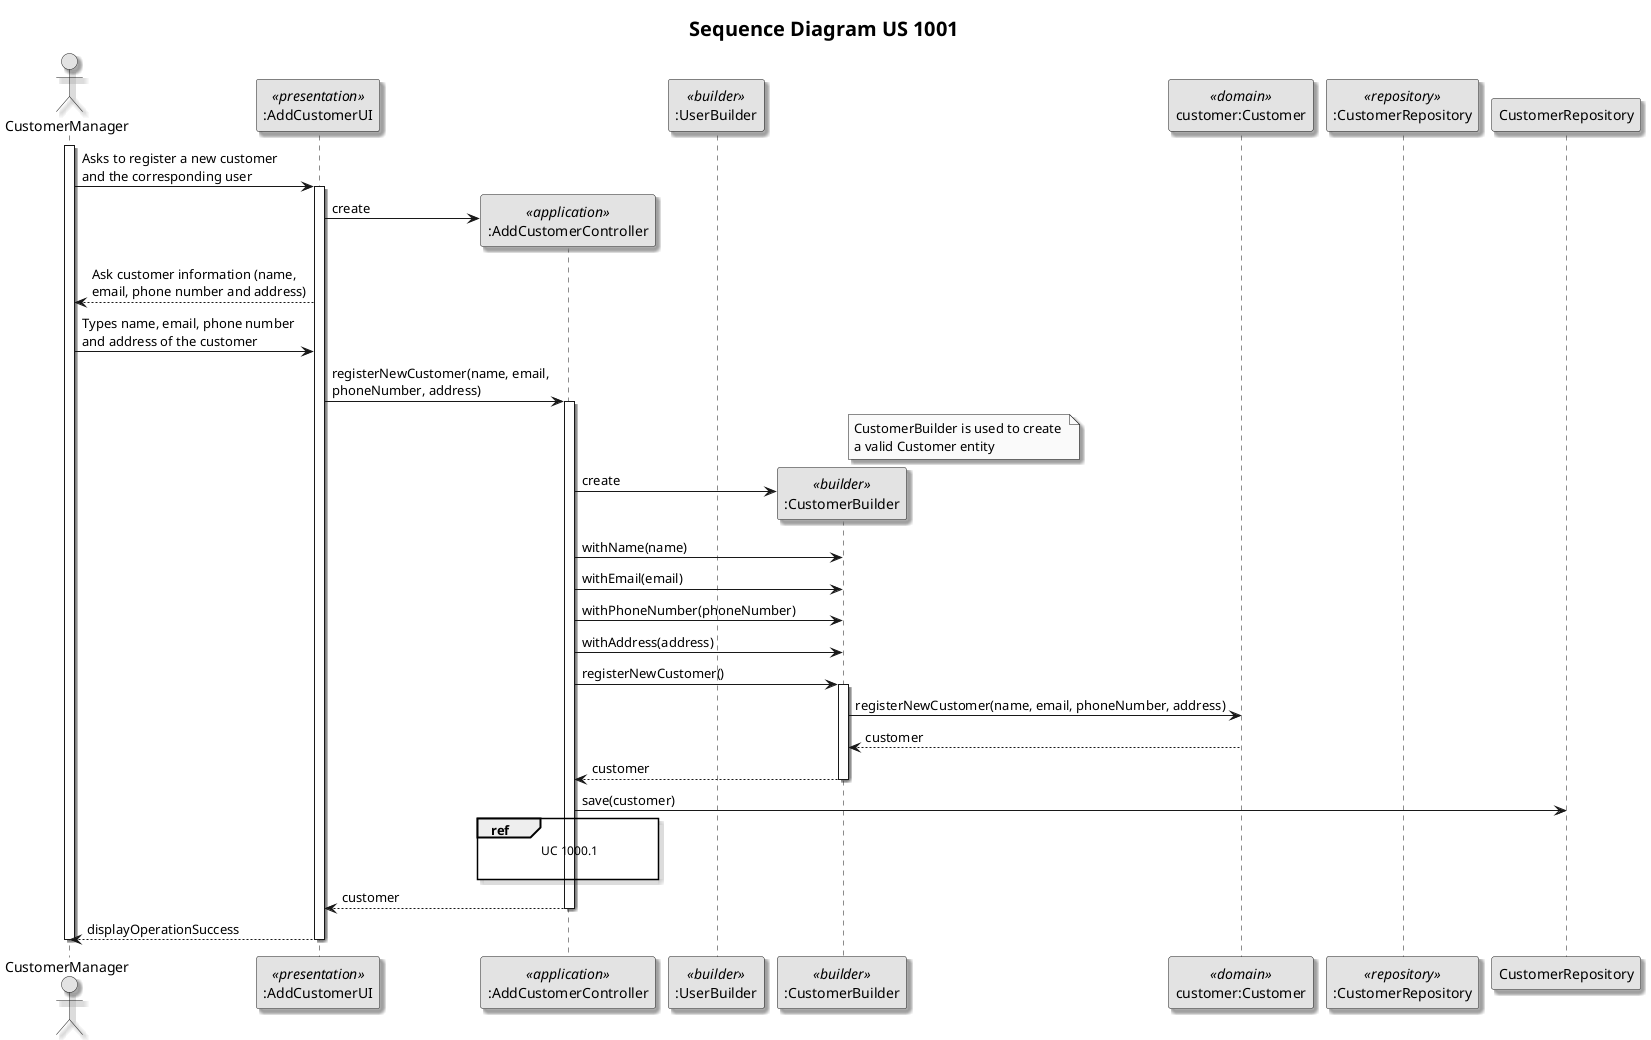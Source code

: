 @startuml

title <size:20>Sequence Diagram US 1001</size>

skinparam monochrome true
skinparam packageStyle rect
skinparam defaultFontName FG Virgil
skinparam shadowing true

actor CustomerManager as Actor
participant ":AddCustomerUI" as UI <<presentation>>
participant ":AddCustomerController" as Controller <<application>>
participant ":UserBuilder" as UserBuilder <<builder>>
participant ":CustomerBuilder" as CustomerBuilder <<builder>>
participant "customer:Customer" as DomainC <<domain>>
participant ":CustomerRepository" <<repository>>

activate Actor
Actor -> UI: Asks to register a new customer \nand the corresponding user
activate UI
    UI -> Controller**: create
    UI --> Actor: Ask customer information (name, \nemail, phone number and address)
    Actor -> UI: Types name, email, phone number \nand address of the customer

    UI -> Controller: registerNewCustomer(name, email, \nphoneNumber, address)
    activate Controller
        note right of CustomerBuilder: CustomerBuilder is used to create \na valid Customer entity
        Controller -> CustomerBuilder** : create
        Controller -> CustomerBuilder : withName(name)
        Controller -> CustomerBuilder : withEmail(email)
        Controller -> CustomerBuilder : withPhoneNumber(phoneNumber)
        Controller -> CustomerBuilder : withAddress(address)
        Controller -> CustomerBuilder : registerNewCustomer()
        activate CustomerBuilder
        CustomerBuilder -> DomainC : registerNewCustomer(name, email, phoneNumber, address)
        DomainC --> CustomerBuilder : customer
        CustomerBuilder --> Controller : customer
        deactivate CustomerBuilder

        Controller -> CustomerRepository : save(customer)

        ref over Controller
            UC 1000.1

        end

    Controller --> UI : customer
    deactivate Controller

    UI-->Actor: displayOperationSuccess
deactivate UI
deactivate Actor
@enduml
